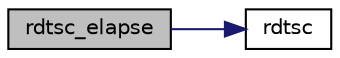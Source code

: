 digraph "rdtsc_elapse"
{
  edge [fontname="Helvetica",fontsize="10",labelfontname="Helvetica",labelfontsize="10"];
  node [fontname="Helvetica",fontsize="10",shape=record];
  rankdir="LR";
  Node1 [label="rdtsc_elapse",height=0.2,width=0.4,color="black", fillcolor="grey75", style="filled", fontcolor="black"];
  Node1 -> Node2 [color="midnightblue",fontsize="10",style="solid",fontname="Helvetica"];
  Node2 [label="rdtsc",height=0.2,width=0.4,color="black", fillcolor="white", style="filled",URL="$rdtsc_8h.html#a64eba85413970674e0e6e03af9e9d0f4"];
}

